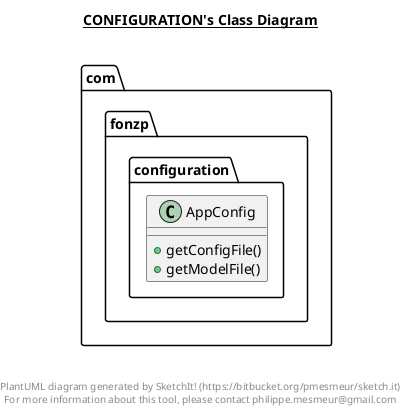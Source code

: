 @startuml

title __CONFIGURATION's Class Diagram__\n

  namespace com.fonzp.configuration {
    class com.fonzp.configuration.AppConfig {
        + getConfigFile()
        + getModelFile()
    }
  }
  



right footer


PlantUML diagram generated by SketchIt! (https://bitbucket.org/pmesmeur/sketch.it)
For more information about this tool, please contact philippe.mesmeur@gmail.com
endfooter

@enduml
